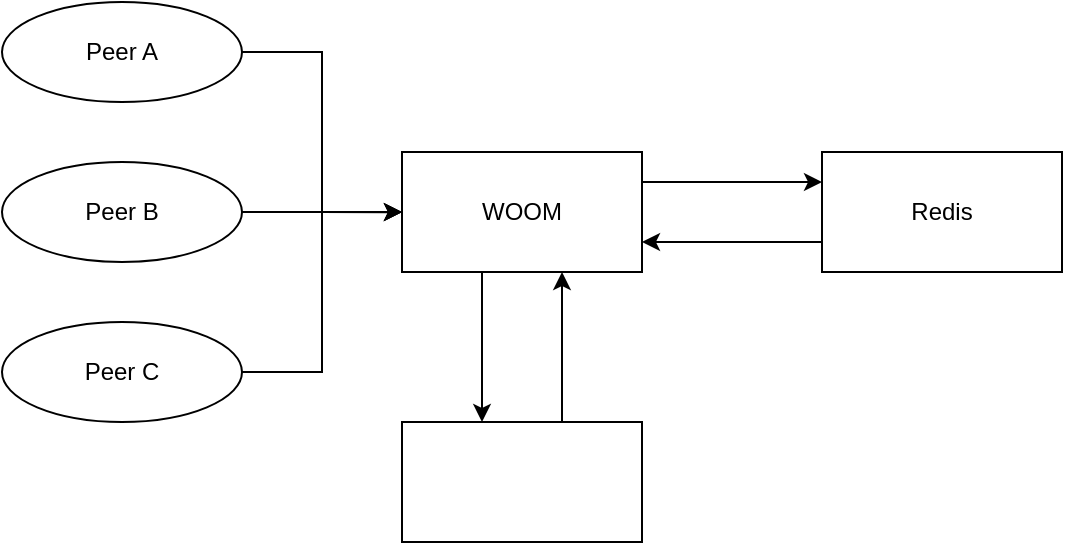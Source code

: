 <mxfile version="26.2.14">
  <diagram name="第 1 页" id="IJGbnoU1Glra_pV7yRjn">
    <mxGraphModel dx="768" dy="393" grid="1" gridSize="10" guides="1" tooltips="1" connect="1" arrows="1" fold="1" page="1" pageScale="1" pageWidth="827" pageHeight="1169" math="0" shadow="0">
      <root>
        <mxCell id="0" />
        <mxCell id="1" parent="0" />
        <mxCell id="221bUUAiKaxn2Sf912eD-11" style="edgeStyle=orthogonalEdgeStyle;rounded=0;orthogonalLoop=1;jettySize=auto;html=1;exitX=1;exitY=0.5;exitDx=0;exitDy=0;entryX=0;entryY=0.5;entryDx=0;entryDy=0;" edge="1" parent="1" source="221bUUAiKaxn2Sf912eD-4" target="221bUUAiKaxn2Sf912eD-7">
          <mxGeometry relative="1" as="geometry" />
        </mxCell>
        <mxCell id="221bUUAiKaxn2Sf912eD-4" value="Peer A" style="ellipse;whiteSpace=wrap;html=1;" vertex="1" parent="1">
          <mxGeometry x="60" y="150" width="120" height="50" as="geometry" />
        </mxCell>
        <mxCell id="221bUUAiKaxn2Sf912eD-12" style="edgeStyle=orthogonalEdgeStyle;rounded=0;orthogonalLoop=1;jettySize=auto;html=1;exitX=1;exitY=0.5;exitDx=0;exitDy=0;" edge="1" parent="1" source="221bUUAiKaxn2Sf912eD-5">
          <mxGeometry relative="1" as="geometry">
            <mxPoint x="260" y="255.095" as="targetPoint" />
          </mxGeometry>
        </mxCell>
        <mxCell id="221bUUAiKaxn2Sf912eD-5" value="Peer B" style="ellipse;whiteSpace=wrap;html=1;" vertex="1" parent="1">
          <mxGeometry x="60" y="230" width="120" height="50" as="geometry" />
        </mxCell>
        <mxCell id="221bUUAiKaxn2Sf912eD-14" style="edgeStyle=orthogonalEdgeStyle;rounded=0;orthogonalLoop=1;jettySize=auto;html=1;exitX=1;exitY=0.5;exitDx=0;exitDy=0;entryX=0;entryY=0.5;entryDx=0;entryDy=0;" edge="1" parent="1" source="221bUUAiKaxn2Sf912eD-6" target="221bUUAiKaxn2Sf912eD-7">
          <mxGeometry relative="1" as="geometry" />
        </mxCell>
        <mxCell id="221bUUAiKaxn2Sf912eD-6" value="Peer C" style="ellipse;whiteSpace=wrap;html=1;" vertex="1" parent="1">
          <mxGeometry x="60" y="310" width="120" height="50" as="geometry" />
        </mxCell>
        <mxCell id="221bUUAiKaxn2Sf912eD-21" value="" style="edgeStyle=orthogonalEdgeStyle;rounded=0;orthogonalLoop=1;jettySize=auto;html=1;" edge="1" parent="1" source="221bUUAiKaxn2Sf912eD-7" target="221bUUAiKaxn2Sf912eD-15">
          <mxGeometry relative="1" as="geometry">
            <Array as="points">
              <mxPoint x="420" y="240" />
              <mxPoint x="420" y="240" />
            </Array>
          </mxGeometry>
        </mxCell>
        <mxCell id="221bUUAiKaxn2Sf912eD-7" value="WOOM" style="rounded=0;whiteSpace=wrap;html=1;" vertex="1" parent="1">
          <mxGeometry x="260" y="225" width="120" height="60" as="geometry" />
        </mxCell>
        <mxCell id="221bUUAiKaxn2Sf912eD-15" value="Redis" style="rounded=0;whiteSpace=wrap;html=1;" vertex="1" parent="1">
          <mxGeometry x="470" y="225" width="120" height="60" as="geometry" />
        </mxCell>
        <mxCell id="221bUUAiKaxn2Sf912eD-16" value="" style="rounded=0;whiteSpace=wrap;html=1;" vertex="1" parent="1">
          <mxGeometry x="260" y="360" width="120" height="60" as="geometry" />
        </mxCell>
        <mxCell id="221bUUAiKaxn2Sf912eD-22" value="" style="edgeStyle=orthogonalEdgeStyle;rounded=0;orthogonalLoop=1;jettySize=auto;html=1;" edge="1" parent="1">
          <mxGeometry relative="1" as="geometry">
            <mxPoint x="470" y="270" as="sourcePoint" />
            <mxPoint x="380" y="270" as="targetPoint" />
            <Array as="points">
              <mxPoint x="420" y="270" />
              <mxPoint x="420" y="270" />
            </Array>
          </mxGeometry>
        </mxCell>
        <mxCell id="221bUUAiKaxn2Sf912eD-23" value="" style="edgeStyle=orthogonalEdgeStyle;rounded=0;orthogonalLoop=1;jettySize=auto;html=1;entryX=0.25;entryY=0;entryDx=0;entryDy=0;" edge="1" parent="1">
          <mxGeometry relative="1" as="geometry">
            <mxPoint x="300" y="285" as="sourcePoint" />
            <mxPoint x="300" y="360" as="targetPoint" />
            <Array as="points" />
          </mxGeometry>
        </mxCell>
        <mxCell id="221bUUAiKaxn2Sf912eD-24" value="" style="edgeStyle=orthogonalEdgeStyle;rounded=0;orthogonalLoop=1;jettySize=auto;html=1;entryX=0.25;entryY=0;entryDx=0;entryDy=0;" edge="1" parent="1">
          <mxGeometry relative="1" as="geometry">
            <mxPoint x="340" y="360" as="sourcePoint" />
            <mxPoint x="340" y="285" as="targetPoint" />
            <Array as="points" />
          </mxGeometry>
        </mxCell>
      </root>
    </mxGraphModel>
  </diagram>
</mxfile>
